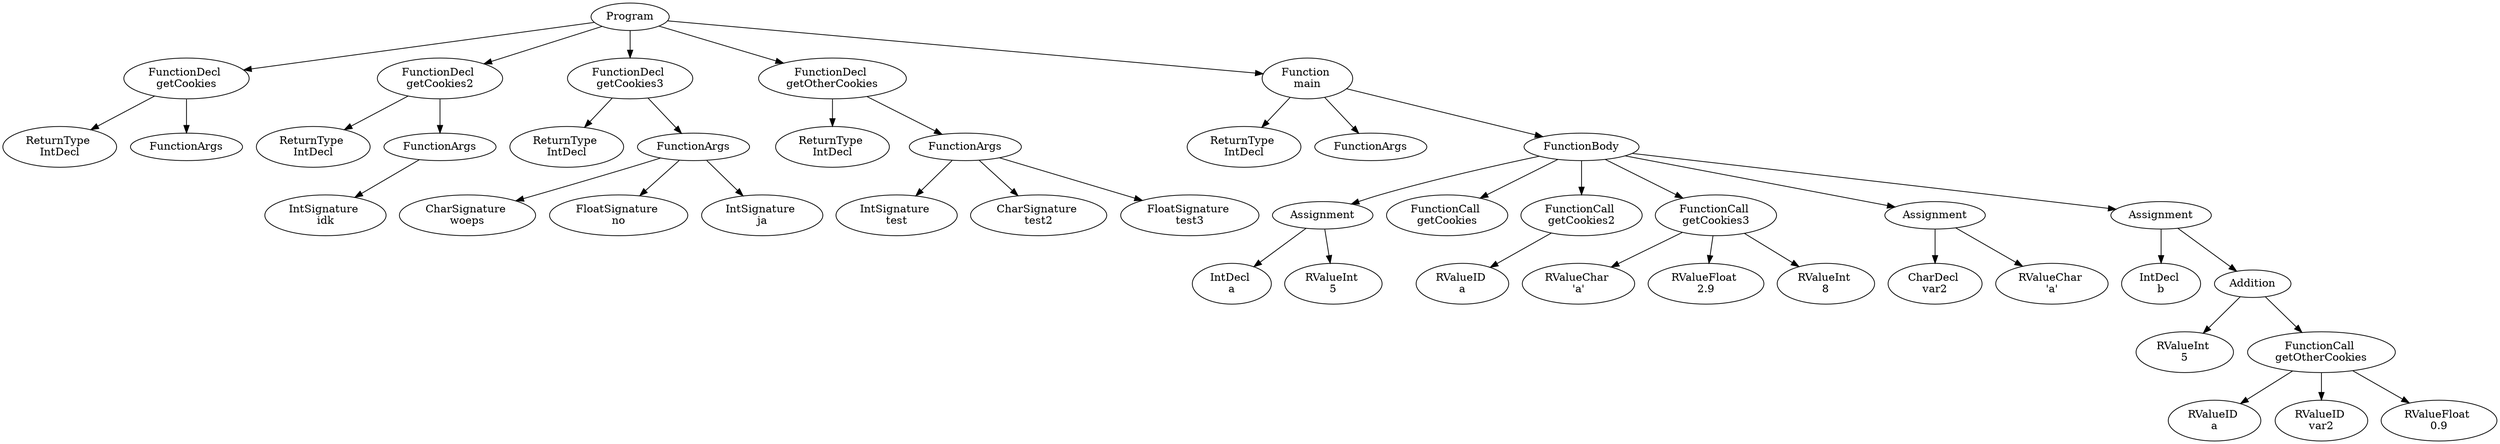 digraph AST {
5 [label="Program"];
6 [label="FunctionDecl \ngetCookies"];
7 [label="ReturnType \nIntDecl"];
8 [label="FunctionArgs"];
6 -> 7;
6 -> 8;
9 [label="FunctionDecl \ngetCookies2"];
10 [label="ReturnType \nIntDecl"];
11 [label="FunctionArgs"];
12 [label="IntSignature \nidk"];
11 -> 12;
9 -> 10;
9 -> 11;
13 [label="FunctionDecl \ngetCookies3"];
14 [label="ReturnType \nIntDecl"];
15 [label="FunctionArgs"];
16 [label="CharSignature \nwoeps"];
17 [label="FloatSignature \nno"];
18 [label="IntSignature \nja"];
15 -> 16;
15 -> 17;
15 -> 18;
13 -> 14;
13 -> 15;
19 [label="FunctionDecl \ngetOtherCookies"];
20 [label="ReturnType \nIntDecl"];
21 [label="FunctionArgs"];
22 [label="IntSignature \ntest"];
23 [label="CharSignature \ntest2"];
24 [label="FloatSignature \ntest3"];
21 -> 22;
21 -> 23;
21 -> 24;
19 -> 20;
19 -> 21;
25 [label="Function \nmain"];
26 [label="ReturnType \nIntDecl"];
27 [label="FunctionArgs"];
28 [label="FunctionBody"];
29 [label="Assignment"];
30 [label="IntDecl \na"];
31 [label="RValueInt \n5"];
29 -> 30;
29 -> 31;
32 [label="FunctionCall \ngetCookies"];
33 [label="FunctionCall \ngetCookies2"];
34 [label="RValueID \na"];
33 -> 34;
35 [label="FunctionCall \ngetCookies3"];
36 [label="RValueChar \n'a'"];
37 [label="RValueFloat \n2.9"];
38 [label="RValueInt \n8"];
35 -> 36;
35 -> 37;
35 -> 38;
39 [label="Assignment"];
40 [label="CharDecl \nvar2"];
41 [label="RValueChar \n'a'"];
39 -> 40;
39 -> 41;
42 [label="Assignment"];
43 [label="IntDecl \nb"];
44 [label="Addition"];
45 [label="RValueInt \n5"];
46 [label="FunctionCall \ngetOtherCookies"];
47 [label="RValueID \na"];
48 [label="RValueID \nvar2"];
49 [label="RValueFloat \n0.9"];
46 -> 47;
46 -> 48;
46 -> 49;
44 -> 45;
44 -> 46;
42 -> 43;
42 -> 44;
28 -> 29;
28 -> 32;
28 -> 33;
28 -> 35;
28 -> 39;
28 -> 42;
25 -> 26;
25 -> 27;
25 -> 28;
5 -> 6;
5 -> 9;
5 -> 13;
5 -> 19;
5 -> 25;
}